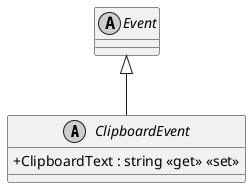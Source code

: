 @startuml
skinparam monochrome true
skinparam classAttributeIconSize 0

abstract class ClipboardEvent {
    + ClipboardText : string <<get>> <<set>>
}
abstract class Event 
Event <|-- ClipboardEvent
@enduml
